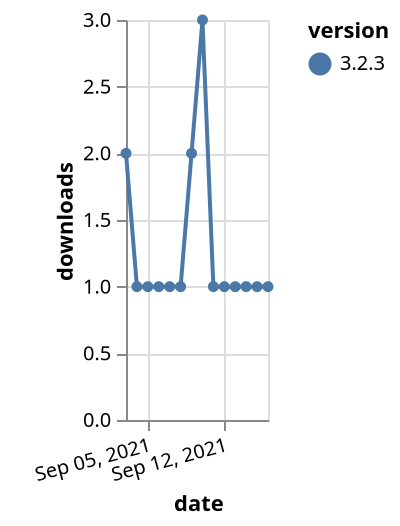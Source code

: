 {"$schema": "https://vega.github.io/schema/vega-lite/v5.json", "description": "A simple bar chart with embedded data.", "data": {"values": [{"date": "2021-09-03", "total": 514, "delta": 2, "version": "3.2.3"}, {"date": "2021-09-04", "total": 515, "delta": 1, "version": "3.2.3"}, {"date": "2021-09-05", "total": 516, "delta": 1, "version": "3.2.3"}, {"date": "2021-09-06", "total": 517, "delta": 1, "version": "3.2.3"}, {"date": "2021-09-07", "total": 518, "delta": 1, "version": "3.2.3"}, {"date": "2021-09-08", "total": 519, "delta": 1, "version": "3.2.3"}, {"date": "2021-09-09", "total": 521, "delta": 2, "version": "3.2.3"}, {"date": "2021-09-10", "total": 524, "delta": 3, "version": "3.2.3"}, {"date": "2021-09-11", "total": 525, "delta": 1, "version": "3.2.3"}, {"date": "2021-09-12", "total": 526, "delta": 1, "version": "3.2.3"}, {"date": "2021-09-13", "total": 527, "delta": 1, "version": "3.2.3"}, {"date": "2021-09-14", "total": 528, "delta": 1, "version": "3.2.3"}, {"date": "2021-09-15", "total": 529, "delta": 1, "version": "3.2.3"}, {"date": "2021-09-16", "total": 530, "delta": 1, "version": "3.2.3"}]}, "width": "container", "mark": {"type": "line", "point": {"filled": true}}, "encoding": {"x": {"field": "date", "type": "temporal", "timeUnit": "yearmonthdate", "title": "date", "axis": {"labelAngle": -15}}, "y": {"field": "delta", "type": "quantitative", "title": "downloads"}, "color": {"field": "version", "type": "nominal"}, "tooltip": {"field": "delta"}}}